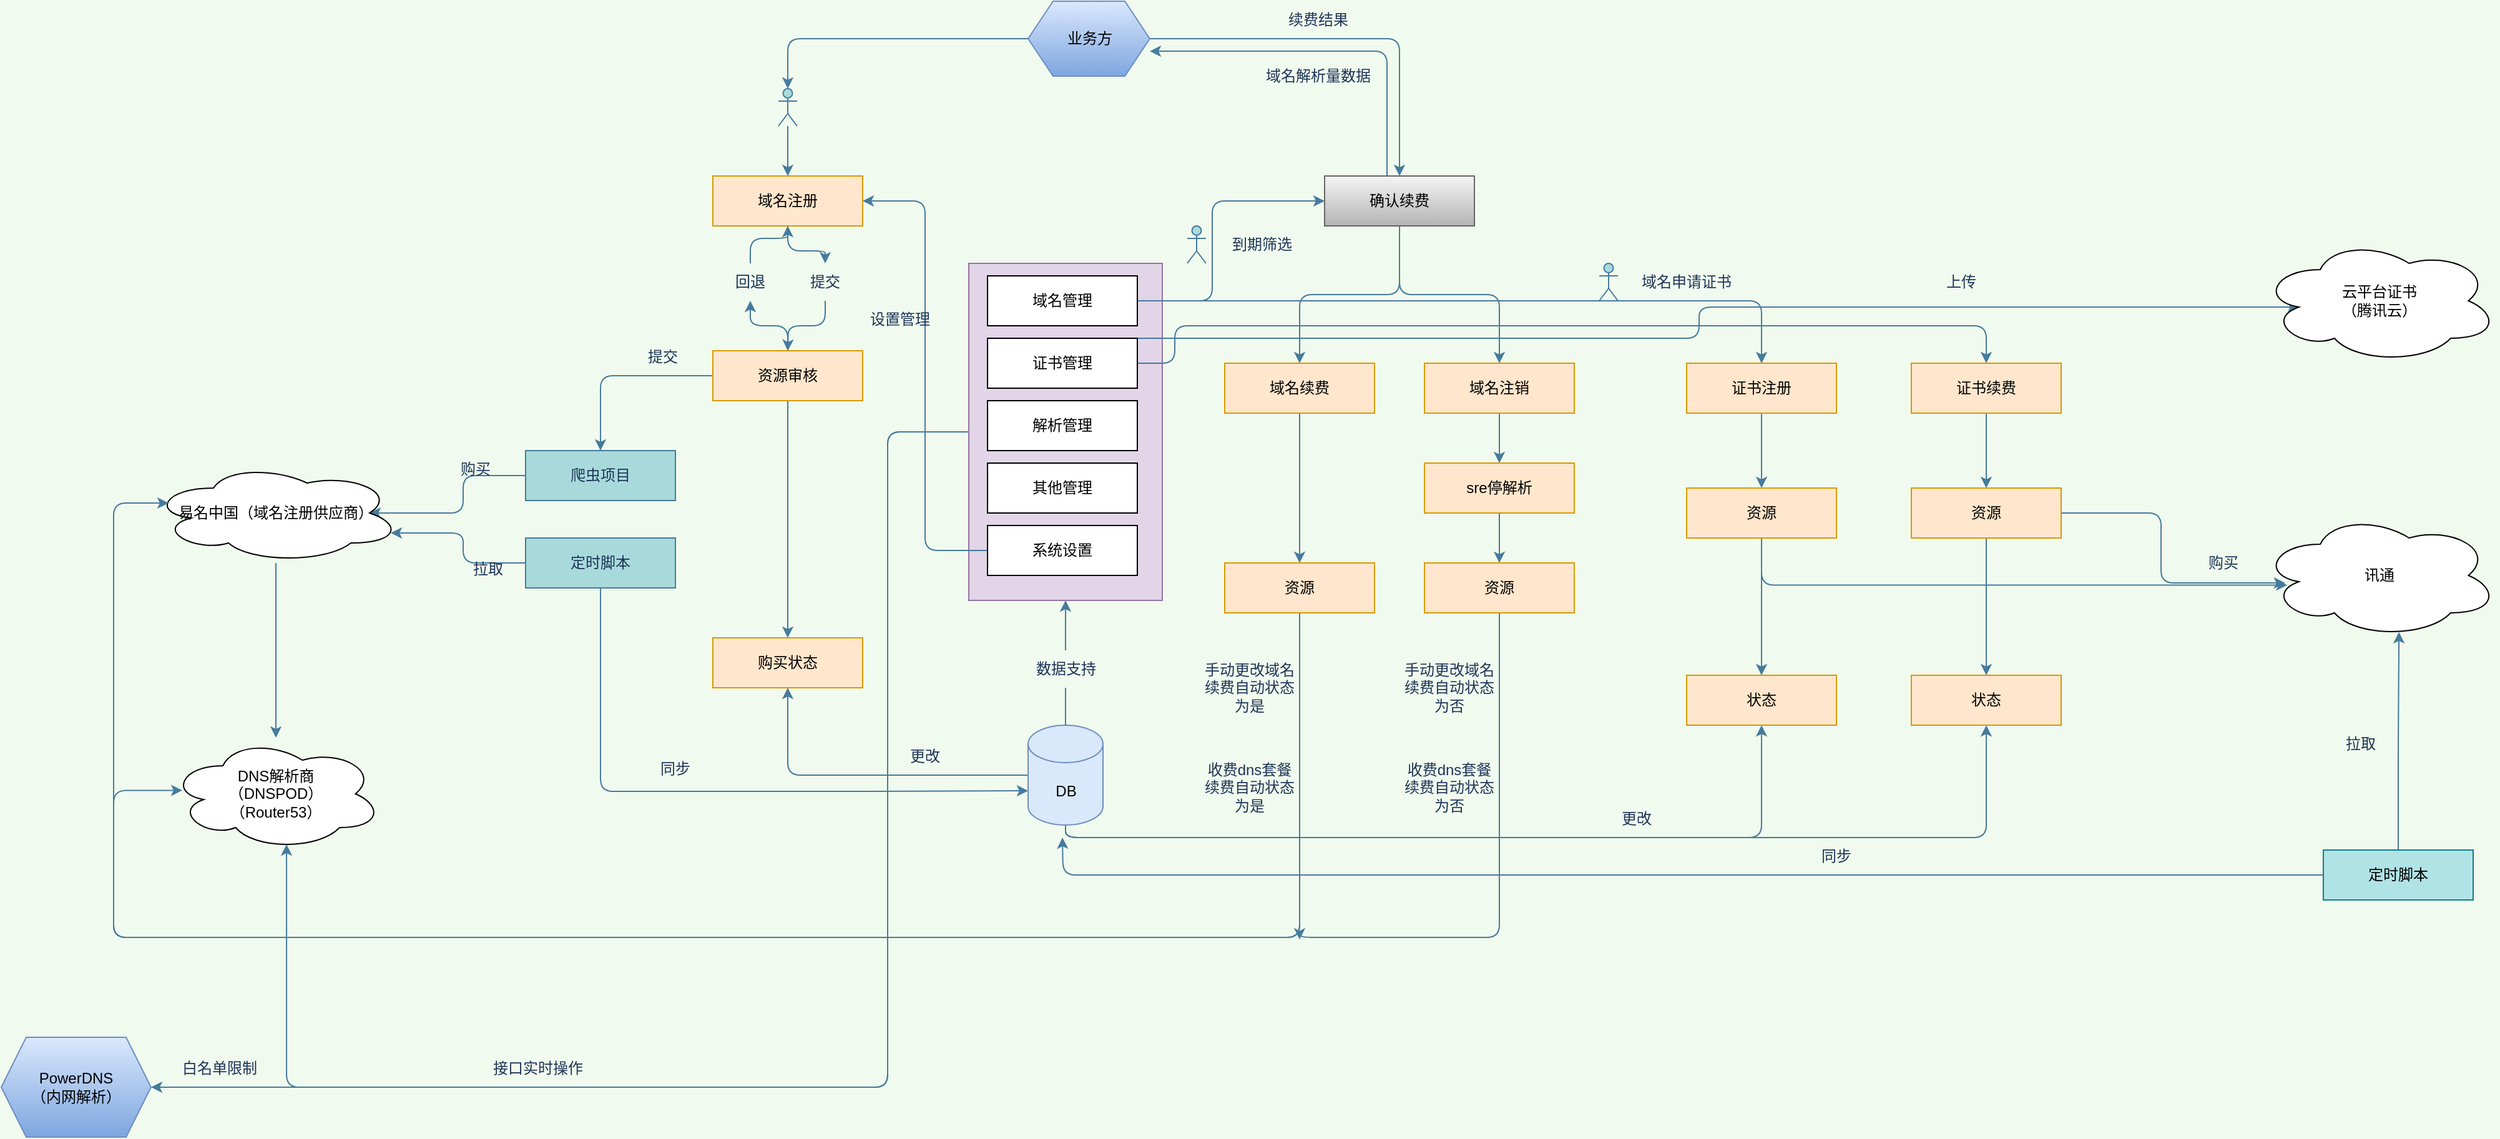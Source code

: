 <mxfile version="15.8.3" type="github">
  <diagram id="C5RBs43oDa-KdzZeNtuy" name="Page-1">
    <mxGraphModel dx="2970" dy="2104" grid="1" gridSize="10" guides="1" tooltips="1" connect="1" arrows="1" fold="1" page="1" pageScale="1" pageWidth="827" pageHeight="1169" background="#F1FAEE" math="0" shadow="0">
      <root>
        <mxCell id="WIyWlLk6GJQsqaUBKTNV-0" />
        <mxCell id="WIyWlLk6GJQsqaUBKTNV-1" parent="WIyWlLk6GJQsqaUBKTNV-0" />
        <mxCell id="NiHceYWHQyxMRy1g1fNh-12" style="edgeStyle=orthogonalEdgeStyle;orthogonalLoop=1;jettySize=auto;html=1;entryX=0.5;entryY=0;entryDx=0;entryDy=0;fontColor=#1D3557;strokeColor=#457B9D;fillColor=#A8DADC;" edge="1" parent="WIyWlLk6GJQsqaUBKTNV-1" source="WIyWlLk6GJQsqaUBKTNV-3" target="NiHceYWHQyxMRy1g1fNh-5">
          <mxGeometry relative="1" as="geometry" />
        </mxCell>
        <mxCell id="WIyWlLk6GJQsqaUBKTNV-3" value="域名注册" style="whiteSpace=wrap;html=1;fontSize=12;glass=0;strokeWidth=1;shadow=0;fillColor=#ffe6cc;strokeColor=#d79b00;" parent="WIyWlLk6GJQsqaUBKTNV-1" vertex="1">
          <mxGeometry x="210" y="80" width="120" height="40" as="geometry" />
        </mxCell>
        <mxCell id="NiHceYWHQyxMRy1g1fNh-10" style="edgeStyle=orthogonalEdgeStyle;orthogonalLoop=1;jettySize=auto;html=1;fontColor=#1D3557;strokeColor=#457B9D;fillColor=#A8DADC;" edge="1" parent="WIyWlLk6GJQsqaUBKTNV-1" source="NiHceYWHQyxMRy1g1fNh-0" target="NiHceYWHQyxMRy1g1fNh-9">
          <mxGeometry relative="1" as="geometry" />
        </mxCell>
        <mxCell id="NiHceYWHQyxMRy1g1fNh-17" style="edgeStyle=orthogonalEdgeStyle;orthogonalLoop=1;jettySize=auto;html=1;fontColor=#1D3557;strokeColor=#457B9D;fillColor=#A8DADC;" edge="1" parent="WIyWlLk6GJQsqaUBKTNV-1" source="NiHceYWHQyxMRy1g1fNh-0" target="NiHceYWHQyxMRy1g1fNh-15">
          <mxGeometry relative="1" as="geometry" />
        </mxCell>
        <mxCell id="NiHceYWHQyxMRy1g1fNh-26" style="edgeStyle=orthogonalEdgeStyle;orthogonalLoop=1;jettySize=auto;html=1;entryX=0.5;entryY=0;entryDx=0;entryDy=0;fontColor=#1D3557;strokeColor=#457B9D;fillColor=#A8DADC;" edge="1" parent="WIyWlLk6GJQsqaUBKTNV-1" source="NiHceYWHQyxMRy1g1fNh-0" target="NiHceYWHQyxMRy1g1fNh-2">
          <mxGeometry relative="1" as="geometry" />
        </mxCell>
        <mxCell id="NiHceYWHQyxMRy1g1fNh-0" value="资源审核" style="whiteSpace=wrap;html=1;fontSize=12;glass=0;strokeWidth=1;shadow=0;fillColor=#ffe6cc;strokeColor=#d79b00;" vertex="1" parent="WIyWlLk6GJQsqaUBKTNV-1">
          <mxGeometry x="210" y="220" width="120" height="40" as="geometry" />
        </mxCell>
        <mxCell id="NiHceYWHQyxMRy1g1fNh-2" value="购买状态" style="whiteSpace=wrap;html=1;fontSize=12;glass=0;strokeWidth=1;shadow=0;fillColor=#ffe6cc;strokeColor=#d79b00;" vertex="1" parent="WIyWlLk6GJQsqaUBKTNV-1">
          <mxGeometry x="210" y="450" width="120" height="40" as="geometry" />
        </mxCell>
        <mxCell id="NiHceYWHQyxMRy1g1fNh-13" style="edgeStyle=orthogonalEdgeStyle;orthogonalLoop=1;jettySize=auto;html=1;fontColor=#1D3557;strokeColor=#457B9D;fillColor=#A8DADC;" edge="1" parent="WIyWlLk6GJQsqaUBKTNV-1" source="NiHceYWHQyxMRy1g1fNh-5">
          <mxGeometry relative="1" as="geometry">
            <mxPoint x="270" y="220" as="targetPoint" />
          </mxGeometry>
        </mxCell>
        <mxCell id="NiHceYWHQyxMRy1g1fNh-5" value="提交" style="text;html=1;strokeColor=none;fillColor=none;align=center;verticalAlign=middle;whiteSpace=wrap;fontColor=#1D3557;" vertex="1" parent="WIyWlLk6GJQsqaUBKTNV-1">
          <mxGeometry x="270" y="150" width="60" height="30" as="geometry" />
        </mxCell>
        <mxCell id="NiHceYWHQyxMRy1g1fNh-11" value="" style="edgeStyle=orthogonalEdgeStyle;orthogonalLoop=1;jettySize=auto;html=1;fontColor=#1D3557;strokeColor=#457B9D;fillColor=#A8DADC;" edge="1" parent="WIyWlLk6GJQsqaUBKTNV-1" source="NiHceYWHQyxMRy1g1fNh-9" target="WIyWlLk6GJQsqaUBKTNV-3">
          <mxGeometry relative="1" as="geometry" />
        </mxCell>
        <mxCell id="NiHceYWHQyxMRy1g1fNh-9" value="回退" style="text;html=1;strokeColor=none;fillColor=none;align=center;verticalAlign=middle;whiteSpace=wrap;fontColor=#1D3557;" vertex="1" parent="WIyWlLk6GJQsqaUBKTNV-1">
          <mxGeometry x="210" y="150" width="60" height="30" as="geometry" />
        </mxCell>
        <mxCell id="NiHceYWHQyxMRy1g1fNh-20" style="edgeStyle=orthogonalEdgeStyle;orthogonalLoop=1;jettySize=auto;html=1;entryX=0.875;entryY=0.5;entryDx=0;entryDy=0;entryPerimeter=0;fontColor=#1D3557;strokeColor=#457B9D;fillColor=#A8DADC;" edge="1" parent="WIyWlLk6GJQsqaUBKTNV-1" source="NiHceYWHQyxMRy1g1fNh-15" target="NiHceYWHQyxMRy1g1fNh-19">
          <mxGeometry relative="1" as="geometry" />
        </mxCell>
        <mxCell id="NiHceYWHQyxMRy1g1fNh-15" value="爬虫项目" style="whiteSpace=wrap;html=1;fontSize=12;glass=0;strokeWidth=1;shadow=0;fillColor=#A8DADC;strokeColor=#457B9D;fontColor=#1D3557;" vertex="1" parent="WIyWlLk6GJQsqaUBKTNV-1">
          <mxGeometry x="60" y="300" width="120" height="40" as="geometry" />
        </mxCell>
        <mxCell id="NiHceYWHQyxMRy1g1fNh-23" style="edgeStyle=orthogonalEdgeStyle;orthogonalLoop=1;jettySize=auto;html=1;entryX=0.96;entryY=0.7;entryDx=0;entryDy=0;entryPerimeter=0;fontColor=#1D3557;strokeColor=#457B9D;fillColor=#A8DADC;" edge="1" parent="WIyWlLk6GJQsqaUBKTNV-1" source="NiHceYWHQyxMRy1g1fNh-16" target="NiHceYWHQyxMRy1g1fNh-19">
          <mxGeometry relative="1" as="geometry" />
        </mxCell>
        <mxCell id="NiHceYWHQyxMRy1g1fNh-28" style="edgeStyle=orthogonalEdgeStyle;orthogonalLoop=1;jettySize=auto;html=1;entryX=0;entryY=0;entryDx=0;entryDy=52.5;entryPerimeter=0;fontColor=#1D3557;strokeColor=#457B9D;fillColor=#A8DADC;" edge="1" parent="WIyWlLk6GJQsqaUBKTNV-1" source="NiHceYWHQyxMRy1g1fNh-16" target="NiHceYWHQyxMRy1g1fNh-27">
          <mxGeometry relative="1" as="geometry">
            <Array as="points">
              <mxPoint x="120" y="573" />
              <mxPoint x="320" y="573" />
            </Array>
          </mxGeometry>
        </mxCell>
        <mxCell id="NiHceYWHQyxMRy1g1fNh-16" value="定时脚本" style="whiteSpace=wrap;html=1;fontSize=12;glass=0;strokeWidth=1;shadow=0;fillColor=#A8DADC;strokeColor=#457B9D;fontColor=#1D3557;" vertex="1" parent="WIyWlLk6GJQsqaUBKTNV-1">
          <mxGeometry x="60" y="370" width="120" height="40" as="geometry" />
        </mxCell>
        <mxCell id="NiHceYWHQyxMRy1g1fNh-18" value="提交" style="text;html=1;strokeColor=none;fillColor=none;align=center;verticalAlign=middle;whiteSpace=wrap;fontColor=#1D3557;" vertex="1" parent="WIyWlLk6GJQsqaUBKTNV-1">
          <mxGeometry x="140" y="210" width="60" height="30" as="geometry" />
        </mxCell>
        <mxCell id="NiHceYWHQyxMRy1g1fNh-51" style="edgeStyle=orthogonalEdgeStyle;orthogonalLoop=1;jettySize=auto;html=1;fontColor=#1D3557;strokeColor=#457B9D;fillColor=#A8DADC;" edge="1" parent="WIyWlLk6GJQsqaUBKTNV-1" source="NiHceYWHQyxMRy1g1fNh-19" target="NiHceYWHQyxMRy1g1fNh-38">
          <mxGeometry relative="1" as="geometry" />
        </mxCell>
        <mxCell id="NiHceYWHQyxMRy1g1fNh-19" value="易名中国（域名注册供应商）" style="ellipse;shape=cloud;whiteSpace=wrap;html=1;" vertex="1" parent="WIyWlLk6GJQsqaUBKTNV-1">
          <mxGeometry x="-240" y="310" width="200" height="80" as="geometry" />
        </mxCell>
        <mxCell id="NiHceYWHQyxMRy1g1fNh-21" value="购买" style="text;html=1;strokeColor=none;fillColor=none;align=center;verticalAlign=middle;whiteSpace=wrap;fontColor=#1D3557;" vertex="1" parent="WIyWlLk6GJQsqaUBKTNV-1">
          <mxGeometry x="-10" y="300" width="60" height="30" as="geometry" />
        </mxCell>
        <mxCell id="NiHceYWHQyxMRy1g1fNh-24" value="拉取" style="text;html=1;strokeColor=none;fillColor=none;align=center;verticalAlign=middle;whiteSpace=wrap;fontColor=#1D3557;" vertex="1" parent="WIyWlLk6GJQsqaUBKTNV-1">
          <mxGeometry y="380" width="60" height="30" as="geometry" />
        </mxCell>
        <mxCell id="NiHceYWHQyxMRy1g1fNh-31" style="edgeStyle=orthogonalEdgeStyle;orthogonalLoop=1;jettySize=auto;html=1;entryX=0.5;entryY=1;entryDx=0;entryDy=0;fontColor=#1D3557;strokeColor=#457B9D;fillColor=#A8DADC;" edge="1" parent="WIyWlLk6GJQsqaUBKTNV-1" source="NiHceYWHQyxMRy1g1fNh-27" target="NiHceYWHQyxMRy1g1fNh-2">
          <mxGeometry relative="1" as="geometry" />
        </mxCell>
        <mxCell id="NiHceYWHQyxMRy1g1fNh-35" style="edgeStyle=orthogonalEdgeStyle;orthogonalLoop=1;jettySize=auto;html=1;entryX=0.5;entryY=1;entryDx=0;entryDy=0;fontColor=#1D3557;strokeColor=#457B9D;fillColor=#A8DADC;startArrow=none;" edge="1" parent="WIyWlLk6GJQsqaUBKTNV-1" source="NiHceYWHQyxMRy1g1fNh-36" target="NiHceYWHQyxMRy1g1fNh-34">
          <mxGeometry relative="1" as="geometry" />
        </mxCell>
        <mxCell id="NiHceYWHQyxMRy1g1fNh-123" style="edgeStyle=orthogonalEdgeStyle;orthogonalLoop=1;jettySize=auto;html=1;entryX=0.5;entryY=1;entryDx=0;entryDy=0;fontColor=#1D3557;strokeColor=#457B9D;fillColor=#A8DADC;" edge="1" parent="WIyWlLk6GJQsqaUBKTNV-1" source="NiHceYWHQyxMRy1g1fNh-27" target="NiHceYWHQyxMRy1g1fNh-107">
          <mxGeometry relative="1" as="geometry">
            <Array as="points">
              <mxPoint x="493" y="610" />
              <mxPoint x="1050" y="610" />
            </Array>
          </mxGeometry>
        </mxCell>
        <mxCell id="NiHceYWHQyxMRy1g1fNh-124" style="edgeStyle=orthogonalEdgeStyle;orthogonalLoop=1;jettySize=auto;html=1;entryX=0.5;entryY=1;entryDx=0;entryDy=0;fontColor=#1D3557;strokeColor=#457B9D;fillColor=#A8DADC;" edge="1" parent="WIyWlLk6GJQsqaUBKTNV-1" source="NiHceYWHQyxMRy1g1fNh-27" target="NiHceYWHQyxMRy1g1fNh-108">
          <mxGeometry relative="1" as="geometry">
            <Array as="points">
              <mxPoint x="493" y="610" />
              <mxPoint x="1230" y="610" />
            </Array>
          </mxGeometry>
        </mxCell>
        <mxCell id="NiHceYWHQyxMRy1g1fNh-27" value="DB" style="shape=cylinder3;whiteSpace=wrap;html=1;boundedLbl=1;backgroundOutline=1;size=15;strokeColor=#6c8ebf;fillColor=#dae8fc;" vertex="1" parent="WIyWlLk6GJQsqaUBKTNV-1">
          <mxGeometry x="462.5" y="520" width="60" height="80" as="geometry" />
        </mxCell>
        <mxCell id="NiHceYWHQyxMRy1g1fNh-29" value="同步" style="text;html=1;strokeColor=none;fillColor=none;align=center;verticalAlign=middle;whiteSpace=wrap;fontColor=#1D3557;" vertex="1" parent="WIyWlLk6GJQsqaUBKTNV-1">
          <mxGeometry x="150" y="540" width="60" height="30" as="geometry" />
        </mxCell>
        <mxCell id="NiHceYWHQyxMRy1g1fNh-32" value="更改" style="text;html=1;strokeColor=none;fillColor=none;align=center;verticalAlign=middle;whiteSpace=wrap;fontColor=#1D3557;" vertex="1" parent="WIyWlLk6GJQsqaUBKTNV-1">
          <mxGeometry x="350" y="530" width="60" height="30" as="geometry" />
        </mxCell>
        <mxCell id="NiHceYWHQyxMRy1g1fNh-88" style="edgeStyle=orthogonalEdgeStyle;orthogonalLoop=1;jettySize=auto;html=1;entryX=0.55;entryY=0.95;entryDx=0;entryDy=0;entryPerimeter=0;fontColor=#1D3557;strokeColor=#457B9D;fillColor=#A8DADC;" edge="1" parent="WIyWlLk6GJQsqaUBKTNV-1" source="NiHceYWHQyxMRy1g1fNh-34" target="NiHceYWHQyxMRy1g1fNh-38">
          <mxGeometry relative="1" as="geometry">
            <Array as="points">
              <mxPoint x="350" y="285" />
              <mxPoint x="350" y="810" />
              <mxPoint x="-131" y="810" />
            </Array>
          </mxGeometry>
        </mxCell>
        <mxCell id="NiHceYWHQyxMRy1g1fNh-90" style="edgeStyle=orthogonalEdgeStyle;orthogonalLoop=1;jettySize=auto;html=1;entryX=1;entryY=0.5;entryDx=0;entryDy=0;fontColor=#1D3557;strokeColor=#457B9D;fillColor=#A8DADC;" edge="1" parent="WIyWlLk6GJQsqaUBKTNV-1" source="NiHceYWHQyxMRy1g1fNh-34" target="NiHceYWHQyxMRy1g1fNh-89">
          <mxGeometry relative="1" as="geometry">
            <Array as="points">
              <mxPoint x="350" y="285" />
              <mxPoint x="350" y="810" />
              <mxPoint x="-210" y="810" />
            </Array>
          </mxGeometry>
        </mxCell>
        <mxCell id="NiHceYWHQyxMRy1g1fNh-34" value="" style="whiteSpace=wrap;html=1;fontSize=12;glass=0;strokeWidth=1;shadow=0;fillColor=#e1d5e7;strokeColor=#9673a6;" vertex="1" parent="WIyWlLk6GJQsqaUBKTNV-1">
          <mxGeometry x="415" y="150" width="155" height="270" as="geometry" />
        </mxCell>
        <mxCell id="NiHceYWHQyxMRy1g1fNh-36" value="数据支持" style="text;html=1;strokeColor=none;fillColor=none;align=center;verticalAlign=middle;whiteSpace=wrap;fontColor=#1D3557;" vertex="1" parent="WIyWlLk6GJQsqaUBKTNV-1">
          <mxGeometry x="462.5" y="460" width="60" height="30" as="geometry" />
        </mxCell>
        <mxCell id="NiHceYWHQyxMRy1g1fNh-37" value="" style="edgeStyle=orthogonalEdgeStyle;orthogonalLoop=1;jettySize=auto;html=1;entryX=0.5;entryY=1;entryDx=0;entryDy=0;fontColor=#1D3557;strokeColor=#457B9D;fillColor=#A8DADC;endArrow=none;" edge="1" parent="WIyWlLk6GJQsqaUBKTNV-1" source="NiHceYWHQyxMRy1g1fNh-27" target="NiHceYWHQyxMRy1g1fNh-36">
          <mxGeometry relative="1" as="geometry">
            <mxPoint x="490" y="520" as="sourcePoint" />
            <mxPoint x="490" y="380" as="targetPoint" />
          </mxGeometry>
        </mxCell>
        <mxCell id="NiHceYWHQyxMRy1g1fNh-38" value="DNS解析商&lt;br&gt;（DNSPOD）&lt;br&gt;（Router53）" style="ellipse;shape=cloud;whiteSpace=wrap;html=1;" vertex="1" parent="WIyWlLk6GJQsqaUBKTNV-1">
          <mxGeometry x="-225" y="530" width="170" height="90" as="geometry" />
        </mxCell>
        <mxCell id="NiHceYWHQyxMRy1g1fNh-44" style="edgeStyle=orthogonalEdgeStyle;orthogonalLoop=1;jettySize=auto;html=1;entryX=0.5;entryY=0;entryDx=0;entryDy=0;fontColor=#1D3557;strokeColor=#457B9D;fillColor=#A8DADC;" edge="1" parent="WIyWlLk6GJQsqaUBKTNV-1" source="NiHceYWHQyxMRy1g1fNh-39" target="WIyWlLk6GJQsqaUBKTNV-3">
          <mxGeometry relative="1" as="geometry" />
        </mxCell>
        <mxCell id="NiHceYWHQyxMRy1g1fNh-39" value="" style="shape=umlActor;verticalLabelPosition=bottom;verticalAlign=top;html=1;outlineConnect=0;fontColor=#1D3557;strokeColor=#457B9D;fillColor=#A8DADC;" vertex="1" parent="WIyWlLk6GJQsqaUBKTNV-1">
          <mxGeometry x="262.5" y="10" width="15" height="30" as="geometry" />
        </mxCell>
        <mxCell id="NiHceYWHQyxMRy1g1fNh-59" style="edgeStyle=orthogonalEdgeStyle;orthogonalLoop=1;jettySize=auto;html=1;entryX=0;entryY=0.5;entryDx=0;entryDy=0;fontColor=#1D3557;strokeColor=#457B9D;fillColor=#A8DADC;" edge="1" parent="WIyWlLk6GJQsqaUBKTNV-1" source="NiHceYWHQyxMRy1g1fNh-52" target="NiHceYWHQyxMRy1g1fNh-57">
          <mxGeometry relative="1" as="geometry">
            <Array as="points">
              <mxPoint x="610" y="180" />
              <mxPoint x="610" y="100" />
            </Array>
          </mxGeometry>
        </mxCell>
        <mxCell id="NiHceYWHQyxMRy1g1fNh-97" style="edgeStyle=orthogonalEdgeStyle;orthogonalLoop=1;jettySize=auto;html=1;entryX=0.5;entryY=0;entryDx=0;entryDy=0;fontColor=#1D3557;strokeColor=#457B9D;fillColor=#A8DADC;" edge="1" parent="WIyWlLk6GJQsqaUBKTNV-1" source="NiHceYWHQyxMRy1g1fNh-52" target="NiHceYWHQyxMRy1g1fNh-95">
          <mxGeometry relative="1" as="geometry" />
        </mxCell>
        <mxCell id="NiHceYWHQyxMRy1g1fNh-52" value="域名管理" style="whiteSpace=wrap;html=1;fontSize=12;glass=0;strokeWidth=1;shadow=0;" vertex="1" parent="WIyWlLk6GJQsqaUBKTNV-1">
          <mxGeometry x="430" y="160" width="120" height="40" as="geometry" />
        </mxCell>
        <mxCell id="NiHceYWHQyxMRy1g1fNh-102" style="edgeStyle=orthogonalEdgeStyle;orthogonalLoop=1;jettySize=auto;html=1;entryX=0.5;entryY=0;entryDx=0;entryDy=0;fontColor=#1D3557;strokeColor=#457B9D;fillColor=#A8DADC;" edge="1" parent="WIyWlLk6GJQsqaUBKTNV-1" source="NiHceYWHQyxMRy1g1fNh-53" target="NiHceYWHQyxMRy1g1fNh-96">
          <mxGeometry relative="1" as="geometry">
            <Array as="points">
              <mxPoint x="580" y="230" />
              <mxPoint x="580" y="200" />
              <mxPoint x="1230" y="200" />
            </Array>
          </mxGeometry>
        </mxCell>
        <mxCell id="NiHceYWHQyxMRy1g1fNh-130" style="edgeStyle=orthogonalEdgeStyle;orthogonalLoop=1;jettySize=auto;html=1;entryX=0.16;entryY=0.55;entryDx=0;entryDy=0;entryPerimeter=0;fontColor=#1D3557;strokeColor=#457B9D;fillColor=#A8DADC;" edge="1" parent="WIyWlLk6GJQsqaUBKTNV-1" source="NiHceYWHQyxMRy1g1fNh-53" target="NiHceYWHQyxMRy1g1fNh-129">
          <mxGeometry relative="1" as="geometry">
            <Array as="points">
              <mxPoint x="1000" y="210" />
              <mxPoint x="1000" y="185" />
            </Array>
          </mxGeometry>
        </mxCell>
        <mxCell id="NiHceYWHQyxMRy1g1fNh-53" value="证书管理" style="whiteSpace=wrap;html=1;fontSize=12;glass=0;strokeWidth=1;shadow=0;" vertex="1" parent="WIyWlLk6GJQsqaUBKTNV-1">
          <mxGeometry x="430" y="210" width="120" height="40" as="geometry" />
        </mxCell>
        <mxCell id="NiHceYWHQyxMRy1g1fNh-54" value="解析管理" style="whiteSpace=wrap;html=1;fontSize=12;glass=0;strokeWidth=1;shadow=0;" vertex="1" parent="WIyWlLk6GJQsqaUBKTNV-1">
          <mxGeometry x="430" y="260" width="120" height="40" as="geometry" />
        </mxCell>
        <mxCell id="NiHceYWHQyxMRy1g1fNh-55" value="其他管理" style="whiteSpace=wrap;html=1;fontSize=12;glass=0;strokeWidth=1;shadow=0;" vertex="1" parent="WIyWlLk6GJQsqaUBKTNV-1">
          <mxGeometry x="430" y="310" width="120" height="40" as="geometry" />
        </mxCell>
        <mxCell id="NiHceYWHQyxMRy1g1fNh-127" style="edgeStyle=orthogonalEdgeStyle;orthogonalLoop=1;jettySize=auto;html=1;entryX=1;entryY=0.5;entryDx=0;entryDy=0;fontColor=#1D3557;strokeColor=#457B9D;fillColor=#A8DADC;" edge="1" parent="WIyWlLk6GJQsqaUBKTNV-1" source="NiHceYWHQyxMRy1g1fNh-56" target="WIyWlLk6GJQsqaUBKTNV-3">
          <mxGeometry relative="1" as="geometry" />
        </mxCell>
        <mxCell id="NiHceYWHQyxMRy1g1fNh-56" value="系统设置" style="whiteSpace=wrap;html=1;fontSize=12;glass=0;strokeWidth=1;shadow=0;" vertex="1" parent="WIyWlLk6GJQsqaUBKTNV-1">
          <mxGeometry x="430" y="360" width="120" height="40" as="geometry" />
        </mxCell>
        <mxCell id="NiHceYWHQyxMRy1g1fNh-68" style="edgeStyle=orthogonalEdgeStyle;orthogonalLoop=1;jettySize=auto;html=1;entryX=1;entryY=0.667;entryDx=0;entryDy=0;entryPerimeter=0;fontColor=#1D3557;strokeColor=#457B9D;fillColor=#A8DADC;" edge="1" parent="WIyWlLk6GJQsqaUBKTNV-1" source="NiHceYWHQyxMRy1g1fNh-57" target="NiHceYWHQyxMRy1g1fNh-65">
          <mxGeometry relative="1" as="geometry">
            <Array as="points">
              <mxPoint x="750" y="-20" />
            </Array>
          </mxGeometry>
        </mxCell>
        <mxCell id="NiHceYWHQyxMRy1g1fNh-72" value="" style="edgeStyle=orthogonalEdgeStyle;orthogonalLoop=1;jettySize=auto;html=1;fontColor=#1D3557;strokeColor=#457B9D;fillColor=#A8DADC;" edge="1" parent="WIyWlLk6GJQsqaUBKTNV-1" source="NiHceYWHQyxMRy1g1fNh-57" target="NiHceYWHQyxMRy1g1fNh-71">
          <mxGeometry relative="1" as="geometry" />
        </mxCell>
        <mxCell id="NiHceYWHQyxMRy1g1fNh-73" style="edgeStyle=orthogonalEdgeStyle;orthogonalLoop=1;jettySize=auto;html=1;entryX=0.5;entryY=0;entryDx=0;entryDy=0;fontColor=#1D3557;strokeColor=#457B9D;fillColor=#A8DADC;" edge="1" parent="WIyWlLk6GJQsqaUBKTNV-1" source="NiHceYWHQyxMRy1g1fNh-57" target="NiHceYWHQyxMRy1g1fNh-64">
          <mxGeometry relative="1" as="geometry" />
        </mxCell>
        <mxCell id="NiHceYWHQyxMRy1g1fNh-57" value="确认续费" style="whiteSpace=wrap;html=1;fontSize=12;glass=0;strokeWidth=1;shadow=0;fillColor=#f5f5f5;strokeColor=#666666;gradientColor=#b3b3b3;" vertex="1" parent="WIyWlLk6GJQsqaUBKTNV-1">
          <mxGeometry x="700" y="80" width="120" height="40" as="geometry" />
        </mxCell>
        <mxCell id="NiHceYWHQyxMRy1g1fNh-60" value="" style="shape=umlActor;verticalLabelPosition=bottom;verticalAlign=top;html=1;outlineConnect=0;fontColor=#1D3557;strokeColor=#457B9D;fillColor=#A8DADC;" vertex="1" parent="WIyWlLk6GJQsqaUBKTNV-1">
          <mxGeometry x="590" y="120" width="15" height="30" as="geometry" />
        </mxCell>
        <mxCell id="NiHceYWHQyxMRy1g1fNh-63" value="到期筛选" style="text;html=1;strokeColor=none;fillColor=none;align=center;verticalAlign=middle;whiteSpace=wrap;fontColor=#1D3557;" vertex="1" parent="WIyWlLk6GJQsqaUBKTNV-1">
          <mxGeometry x="620" y="120" width="60" height="30" as="geometry" />
        </mxCell>
        <mxCell id="NiHceYWHQyxMRy1g1fNh-77" style="edgeStyle=orthogonalEdgeStyle;orthogonalLoop=1;jettySize=auto;html=1;fontColor=#1D3557;strokeColor=#457B9D;fillColor=#A8DADC;" edge="1" parent="WIyWlLk6GJQsqaUBKTNV-1" source="NiHceYWHQyxMRy1g1fNh-64" target="NiHceYWHQyxMRy1g1fNh-74">
          <mxGeometry relative="1" as="geometry" />
        </mxCell>
        <mxCell id="NiHceYWHQyxMRy1g1fNh-64" value="域名续费" style="whiteSpace=wrap;html=1;fontSize=12;glass=0;strokeWidth=1;shadow=0;fillColor=#ffe6cc;strokeColor=#d79b00;" vertex="1" parent="WIyWlLk6GJQsqaUBKTNV-1">
          <mxGeometry x="620" y="230" width="120" height="40" as="geometry" />
        </mxCell>
        <mxCell id="NiHceYWHQyxMRy1g1fNh-66" style="edgeStyle=orthogonalEdgeStyle;orthogonalLoop=1;jettySize=auto;html=1;entryX=0.5;entryY=0;entryDx=0;entryDy=0;entryPerimeter=0;fontColor=#1D3557;strokeColor=#457B9D;fillColor=#A8DADC;" edge="1" parent="WIyWlLk6GJQsqaUBKTNV-1" source="NiHceYWHQyxMRy1g1fNh-65" target="NiHceYWHQyxMRy1g1fNh-39">
          <mxGeometry relative="1" as="geometry" />
        </mxCell>
        <mxCell id="NiHceYWHQyxMRy1g1fNh-67" style="edgeStyle=orthogonalEdgeStyle;orthogonalLoop=1;jettySize=auto;html=1;fontColor=#1D3557;strokeColor=#457B9D;fillColor=#A8DADC;" edge="1" parent="WIyWlLk6GJQsqaUBKTNV-1" source="NiHceYWHQyxMRy1g1fNh-65" target="NiHceYWHQyxMRy1g1fNh-57">
          <mxGeometry relative="1" as="geometry" />
        </mxCell>
        <mxCell id="NiHceYWHQyxMRy1g1fNh-65" value="业务方" style="shape=hexagon;perimeter=hexagonPerimeter2;whiteSpace=wrap;html=1;fixedSize=1;strokeColor=#6c8ebf;fillColor=#dae8fc;gradientColor=#7ea6e0;" vertex="1" parent="WIyWlLk6GJQsqaUBKTNV-1">
          <mxGeometry x="462.5" y="-60" width="97.5" height="60" as="geometry" />
        </mxCell>
        <mxCell id="NiHceYWHQyxMRy1g1fNh-69" value="域名解析量数据" style="text;html=1;strokeColor=none;fillColor=none;align=center;verticalAlign=middle;whiteSpace=wrap;fontColor=#1D3557;" vertex="1" parent="WIyWlLk6GJQsqaUBKTNV-1">
          <mxGeometry x="650" y="-10" width="90" height="20" as="geometry" />
        </mxCell>
        <mxCell id="NiHceYWHQyxMRy1g1fNh-70" value="续费结果" style="text;html=1;strokeColor=none;fillColor=none;align=center;verticalAlign=middle;whiteSpace=wrap;fontColor=#1D3557;" vertex="1" parent="WIyWlLk6GJQsqaUBKTNV-1">
          <mxGeometry x="665" y="-60" width="60" height="30" as="geometry" />
        </mxCell>
        <mxCell id="NiHceYWHQyxMRy1g1fNh-78" value="" style="edgeStyle=orthogonalEdgeStyle;orthogonalLoop=1;jettySize=auto;html=1;fontColor=#1D3557;strokeColor=#457B9D;fillColor=#A8DADC;" edge="1" parent="WIyWlLk6GJQsqaUBKTNV-1" source="NiHceYWHQyxMRy1g1fNh-71" target="NiHceYWHQyxMRy1g1fNh-75">
          <mxGeometry relative="1" as="geometry" />
        </mxCell>
        <mxCell id="NiHceYWHQyxMRy1g1fNh-71" value="域名注销" style="whiteSpace=wrap;html=1;fontSize=12;glass=0;strokeWidth=1;shadow=0;fillColor=#ffe6cc;strokeColor=#d79b00;" vertex="1" parent="WIyWlLk6GJQsqaUBKTNV-1">
          <mxGeometry x="780" y="230" width="120" height="40" as="geometry" />
        </mxCell>
        <mxCell id="NiHceYWHQyxMRy1g1fNh-80" style="edgeStyle=orthogonalEdgeStyle;orthogonalLoop=1;jettySize=auto;html=1;entryX=0.07;entryY=0.4;entryDx=0;entryDy=0;entryPerimeter=0;fontColor=#1D3557;strokeColor=#457B9D;fillColor=#A8DADC;" edge="1" parent="WIyWlLk6GJQsqaUBKTNV-1" source="NiHceYWHQyxMRy1g1fNh-74" target="NiHceYWHQyxMRy1g1fNh-19">
          <mxGeometry relative="1" as="geometry">
            <Array as="points">
              <mxPoint x="680" y="690" />
              <mxPoint x="-270" y="690" />
              <mxPoint x="-270" y="342" />
            </Array>
          </mxGeometry>
        </mxCell>
        <mxCell id="NiHceYWHQyxMRy1g1fNh-86" style="edgeStyle=orthogonalEdgeStyle;orthogonalLoop=1;jettySize=auto;html=1;entryX=0.059;entryY=0.469;entryDx=0;entryDy=0;entryPerimeter=0;fontColor=#1D3557;strokeColor=#457B9D;fillColor=#A8DADC;" edge="1" parent="WIyWlLk6GJQsqaUBKTNV-1" source="NiHceYWHQyxMRy1g1fNh-74" target="NiHceYWHQyxMRy1g1fNh-38">
          <mxGeometry relative="1" as="geometry">
            <Array as="points">
              <mxPoint x="680" y="690" />
              <mxPoint x="-270" y="690" />
              <mxPoint x="-270" y="572" />
            </Array>
          </mxGeometry>
        </mxCell>
        <mxCell id="NiHceYWHQyxMRy1g1fNh-74" value="资源" style="whiteSpace=wrap;html=1;fontSize=12;glass=0;strokeWidth=1;shadow=0;fillColor=#ffe6cc;strokeColor=#d79b00;" vertex="1" parent="WIyWlLk6GJQsqaUBKTNV-1">
          <mxGeometry x="620" y="390" width="120" height="40" as="geometry" />
        </mxCell>
        <mxCell id="NiHceYWHQyxMRy1g1fNh-79" value="" style="edgeStyle=orthogonalEdgeStyle;orthogonalLoop=1;jettySize=auto;html=1;fontColor=#1D3557;strokeColor=#457B9D;fillColor=#A8DADC;" edge="1" parent="WIyWlLk6GJQsqaUBKTNV-1" source="NiHceYWHQyxMRy1g1fNh-75" target="NiHceYWHQyxMRy1g1fNh-76">
          <mxGeometry relative="1" as="geometry" />
        </mxCell>
        <mxCell id="NiHceYWHQyxMRy1g1fNh-75" value="sre停解析" style="whiteSpace=wrap;html=1;fontSize=12;glass=0;strokeWidth=1;shadow=0;fillColor=#ffe6cc;strokeColor=#d79b00;" vertex="1" parent="WIyWlLk6GJQsqaUBKTNV-1">
          <mxGeometry x="780" y="310" width="120" height="40" as="geometry" />
        </mxCell>
        <mxCell id="NiHceYWHQyxMRy1g1fNh-82" style="edgeStyle=orthogonalEdgeStyle;orthogonalLoop=1;jettySize=auto;html=1;fontColor=#1D3557;strokeColor=#457B9D;fillColor=#A8DADC;" edge="1" parent="WIyWlLk6GJQsqaUBKTNV-1" source="NiHceYWHQyxMRy1g1fNh-76">
          <mxGeometry relative="1" as="geometry">
            <mxPoint x="680" y="691.667" as="targetPoint" />
            <Array as="points">
              <mxPoint x="840" y="690" />
              <mxPoint x="680" y="690" />
            </Array>
          </mxGeometry>
        </mxCell>
        <mxCell id="NiHceYWHQyxMRy1g1fNh-76" value="资源" style="whiteSpace=wrap;html=1;fontSize=12;glass=0;strokeWidth=1;shadow=0;fillColor=#ffe6cc;strokeColor=#d79b00;" vertex="1" parent="WIyWlLk6GJQsqaUBKTNV-1">
          <mxGeometry x="780" y="390" width="120" height="40" as="geometry" />
        </mxCell>
        <mxCell id="NiHceYWHQyxMRy1g1fNh-81" value="手动更改域名续费自动状态&lt;br&gt;为是" style="text;html=1;strokeColor=none;fillColor=none;align=center;verticalAlign=middle;whiteSpace=wrap;fontColor=#1D3557;" vertex="1" parent="WIyWlLk6GJQsqaUBKTNV-1">
          <mxGeometry x="600" y="450" width="80" height="80" as="geometry" />
        </mxCell>
        <mxCell id="NiHceYWHQyxMRy1g1fNh-83" value="手动更改域名续费自动状态&lt;br&gt;为否" style="text;html=1;strokeColor=none;fillColor=none;align=center;verticalAlign=middle;whiteSpace=wrap;fontColor=#1D3557;" vertex="1" parent="WIyWlLk6GJQsqaUBKTNV-1">
          <mxGeometry x="760" y="450" width="80" height="80" as="geometry" />
        </mxCell>
        <mxCell id="NiHceYWHQyxMRy1g1fNh-84" value="收费dns套餐续费自动状态&lt;br&gt;为是" style="text;html=1;strokeColor=none;fillColor=none;align=center;verticalAlign=middle;whiteSpace=wrap;fontColor=#1D3557;" vertex="1" parent="WIyWlLk6GJQsqaUBKTNV-1">
          <mxGeometry x="600" y="530" width="80" height="80" as="geometry" />
        </mxCell>
        <mxCell id="NiHceYWHQyxMRy1g1fNh-85" value="收费dns套餐续费自动状态&lt;br&gt;为否" style="text;html=1;strokeColor=none;fillColor=none;align=center;verticalAlign=middle;whiteSpace=wrap;fontColor=#1D3557;" vertex="1" parent="WIyWlLk6GJQsqaUBKTNV-1">
          <mxGeometry x="760" y="530" width="80" height="80" as="geometry" />
        </mxCell>
        <mxCell id="NiHceYWHQyxMRy1g1fNh-89" value="PowerDNS&lt;br&gt;（内网解析）" style="shape=hexagon;perimeter=hexagonPerimeter2;whiteSpace=wrap;html=1;fixedSize=1;strokeColor=#6c8ebf;fillColor=#dae8fc;gradientColor=#7ea6e0;" vertex="1" parent="WIyWlLk6GJQsqaUBKTNV-1">
          <mxGeometry x="-360" y="770" width="120" height="80" as="geometry" />
        </mxCell>
        <mxCell id="NiHceYWHQyxMRy1g1fNh-91" value="白名单限制" style="text;html=1;strokeColor=none;fillColor=none;align=center;verticalAlign=middle;whiteSpace=wrap;fontColor=#1D3557;" vertex="1" parent="WIyWlLk6GJQsqaUBKTNV-1">
          <mxGeometry x="-230" y="780" width="90" height="30" as="geometry" />
        </mxCell>
        <mxCell id="NiHceYWHQyxMRy1g1fNh-94" value="接口实时操作" style="text;html=1;strokeColor=none;fillColor=none;align=center;verticalAlign=middle;whiteSpace=wrap;fontColor=#1D3557;" vertex="1" parent="WIyWlLk6GJQsqaUBKTNV-1">
          <mxGeometry x="10" y="780" width="120" height="30" as="geometry" />
        </mxCell>
        <mxCell id="NiHceYWHQyxMRy1g1fNh-103" value="" style="edgeStyle=orthogonalEdgeStyle;orthogonalLoop=1;jettySize=auto;html=1;fontColor=#1D3557;strokeColor=#457B9D;fillColor=#A8DADC;" edge="1" parent="WIyWlLk6GJQsqaUBKTNV-1" source="NiHceYWHQyxMRy1g1fNh-95" target="NiHceYWHQyxMRy1g1fNh-101">
          <mxGeometry relative="1" as="geometry" />
        </mxCell>
        <mxCell id="NiHceYWHQyxMRy1g1fNh-95" value="证书注册" style="whiteSpace=wrap;html=1;fontSize=12;glass=0;strokeWidth=1;shadow=0;fillColor=#ffe6cc;strokeColor=#d79b00;" vertex="1" parent="WIyWlLk6GJQsqaUBKTNV-1">
          <mxGeometry x="990" y="230" width="120" height="40" as="geometry" />
        </mxCell>
        <mxCell id="NiHceYWHQyxMRy1g1fNh-105" value="" style="edgeStyle=orthogonalEdgeStyle;orthogonalLoop=1;jettySize=auto;html=1;fontColor=#1D3557;strokeColor=#457B9D;fillColor=#A8DADC;" edge="1" parent="WIyWlLk6GJQsqaUBKTNV-1" source="NiHceYWHQyxMRy1g1fNh-96" target="NiHceYWHQyxMRy1g1fNh-104">
          <mxGeometry relative="1" as="geometry" />
        </mxCell>
        <mxCell id="NiHceYWHQyxMRy1g1fNh-96" value="证书续费" style="whiteSpace=wrap;html=1;fontSize=12;glass=0;strokeWidth=1;shadow=0;fillColor=#ffe6cc;strokeColor=#d79b00;" vertex="1" parent="WIyWlLk6GJQsqaUBKTNV-1">
          <mxGeometry x="1170" y="230" width="120" height="40" as="geometry" />
        </mxCell>
        <mxCell id="NiHceYWHQyxMRy1g1fNh-99" value="" style="shape=umlActor;verticalLabelPosition=bottom;verticalAlign=top;html=1;outlineConnect=0;fontColor=#1D3557;strokeColor=#457B9D;fillColor=#A8DADC;" vertex="1" parent="WIyWlLk6GJQsqaUBKTNV-1">
          <mxGeometry x="920" y="150" width="15" height="30" as="geometry" />
        </mxCell>
        <mxCell id="NiHceYWHQyxMRy1g1fNh-100" value="域名申请证书" style="text;html=1;strokeColor=none;fillColor=none;align=center;verticalAlign=middle;whiteSpace=wrap;fontColor=#1D3557;" vertex="1" parent="WIyWlLk6GJQsqaUBKTNV-1">
          <mxGeometry x="950" y="150" width="80" height="30" as="geometry" />
        </mxCell>
        <mxCell id="NiHceYWHQyxMRy1g1fNh-109" value="" style="edgeStyle=orthogonalEdgeStyle;orthogonalLoop=1;jettySize=auto;html=1;fontColor=#1D3557;strokeColor=#457B9D;fillColor=#A8DADC;" edge="1" parent="WIyWlLk6GJQsqaUBKTNV-1" source="NiHceYWHQyxMRy1g1fNh-101" target="NiHceYWHQyxMRy1g1fNh-107">
          <mxGeometry relative="1" as="geometry" />
        </mxCell>
        <mxCell id="NiHceYWHQyxMRy1g1fNh-111" style="edgeStyle=orthogonalEdgeStyle;orthogonalLoop=1;jettySize=auto;html=1;entryX=0.111;entryY=0.577;entryDx=0;entryDy=0;entryPerimeter=0;fontColor=#1D3557;strokeColor=#457B9D;fillColor=#A8DADC;" edge="1" parent="WIyWlLk6GJQsqaUBKTNV-1" source="NiHceYWHQyxMRy1g1fNh-101" target="NiHceYWHQyxMRy1g1fNh-106">
          <mxGeometry relative="1" as="geometry">
            <Array as="points">
              <mxPoint x="1050" y="408" />
            </Array>
          </mxGeometry>
        </mxCell>
        <mxCell id="NiHceYWHQyxMRy1g1fNh-101" value="资源" style="whiteSpace=wrap;html=1;fontSize=12;glass=0;strokeWidth=1;shadow=0;fillColor=#ffe6cc;strokeColor=#d79b00;" vertex="1" parent="WIyWlLk6GJQsqaUBKTNV-1">
          <mxGeometry x="990" y="330" width="120" height="40" as="geometry" />
        </mxCell>
        <mxCell id="NiHceYWHQyxMRy1g1fNh-110" value="" style="edgeStyle=orthogonalEdgeStyle;orthogonalLoop=1;jettySize=auto;html=1;fontColor=#1D3557;strokeColor=#457B9D;fillColor=#A8DADC;" edge="1" parent="WIyWlLk6GJQsqaUBKTNV-1" source="NiHceYWHQyxMRy1g1fNh-104" target="NiHceYWHQyxMRy1g1fNh-108">
          <mxGeometry relative="1" as="geometry" />
        </mxCell>
        <mxCell id="NiHceYWHQyxMRy1g1fNh-113" style="edgeStyle=orthogonalEdgeStyle;orthogonalLoop=1;jettySize=auto;html=1;entryX=0.102;entryY=0.56;entryDx=0;entryDy=0;entryPerimeter=0;fontColor=#1D3557;strokeColor=#457B9D;fillColor=#A8DADC;" edge="1" parent="WIyWlLk6GJQsqaUBKTNV-1" source="NiHceYWHQyxMRy1g1fNh-104" target="NiHceYWHQyxMRy1g1fNh-106">
          <mxGeometry relative="1" as="geometry" />
        </mxCell>
        <mxCell id="NiHceYWHQyxMRy1g1fNh-104" value="资源" style="whiteSpace=wrap;html=1;fontSize=12;glass=0;strokeWidth=1;shadow=0;fillColor=#ffe6cc;strokeColor=#d79b00;" vertex="1" parent="WIyWlLk6GJQsqaUBKTNV-1">
          <mxGeometry x="1170" y="330" width="120" height="40" as="geometry" />
        </mxCell>
        <mxCell id="NiHceYWHQyxMRy1g1fNh-106" value="讯通" style="ellipse;shape=cloud;whiteSpace=wrap;html=1;" vertex="1" parent="WIyWlLk6GJQsqaUBKTNV-1">
          <mxGeometry x="1450" y="350" width="190" height="100" as="geometry" />
        </mxCell>
        <mxCell id="NiHceYWHQyxMRy1g1fNh-107" value="状态" style="whiteSpace=wrap;html=1;fontSize=12;glass=0;strokeWidth=1;shadow=0;fillColor=#ffe6cc;strokeColor=#d79b00;" vertex="1" parent="WIyWlLk6GJQsqaUBKTNV-1">
          <mxGeometry x="990" y="480" width="120" height="40" as="geometry" />
        </mxCell>
        <mxCell id="NiHceYWHQyxMRy1g1fNh-108" value="状态" style="whiteSpace=wrap;html=1;fontSize=12;glass=0;strokeWidth=1;shadow=0;fillColor=#ffe6cc;strokeColor=#d79b00;" vertex="1" parent="WIyWlLk6GJQsqaUBKTNV-1">
          <mxGeometry x="1170" y="480" width="120" height="40" as="geometry" />
        </mxCell>
        <mxCell id="NiHceYWHQyxMRy1g1fNh-115" value="购买" style="text;html=1;strokeColor=none;fillColor=none;align=center;verticalAlign=middle;whiteSpace=wrap;fontColor=#1D3557;" vertex="1" parent="WIyWlLk6GJQsqaUBKTNV-1">
          <mxGeometry x="1390" y="375" width="60" height="30" as="geometry" />
        </mxCell>
        <mxCell id="NiHceYWHQyxMRy1g1fNh-119" style="edgeStyle=orthogonalEdgeStyle;orthogonalLoop=1;jettySize=auto;html=1;entryX=0.582;entryY=0.954;entryDx=0;entryDy=0;entryPerimeter=0;fontColor=#1D3557;strokeColor=#457B9D;fillColor=#A8DADC;" edge="1" parent="WIyWlLk6GJQsqaUBKTNV-1" source="NiHceYWHQyxMRy1g1fNh-116" target="NiHceYWHQyxMRy1g1fNh-106">
          <mxGeometry relative="1" as="geometry" />
        </mxCell>
        <mxCell id="NiHceYWHQyxMRy1g1fNh-120" style="edgeStyle=orthogonalEdgeStyle;orthogonalLoop=1;jettySize=auto;html=1;fontColor=#1D3557;strokeColor=#457B9D;fillColor=#A8DADC;" edge="1" parent="WIyWlLk6GJQsqaUBKTNV-1" source="NiHceYWHQyxMRy1g1fNh-116">
          <mxGeometry relative="1" as="geometry">
            <mxPoint x="490" y="610" as="targetPoint" />
          </mxGeometry>
        </mxCell>
        <mxCell id="NiHceYWHQyxMRy1g1fNh-116" value="定时脚本" style="whiteSpace=wrap;html=1;fontSize=12;glass=0;strokeWidth=1;shadow=0;fillColor=#b0e3e6;strokeColor=#0e8088;" vertex="1" parent="WIyWlLk6GJQsqaUBKTNV-1">
          <mxGeometry x="1500" y="620" width="120" height="40" as="geometry" />
        </mxCell>
        <mxCell id="NiHceYWHQyxMRy1g1fNh-121" value="同步" style="text;html=1;strokeColor=none;fillColor=none;align=center;verticalAlign=middle;whiteSpace=wrap;fontColor=#1D3557;" vertex="1" parent="WIyWlLk6GJQsqaUBKTNV-1">
          <mxGeometry x="1080" y="610" width="60" height="30" as="geometry" />
        </mxCell>
        <mxCell id="NiHceYWHQyxMRy1g1fNh-122" value="拉取" style="text;html=1;strokeColor=none;fillColor=none;align=center;verticalAlign=middle;whiteSpace=wrap;fontColor=#1D3557;" vertex="1" parent="WIyWlLk6GJQsqaUBKTNV-1">
          <mxGeometry x="1500" y="520" width="60" height="30" as="geometry" />
        </mxCell>
        <mxCell id="NiHceYWHQyxMRy1g1fNh-125" value="更改" style="text;html=1;strokeColor=none;fillColor=none;align=center;verticalAlign=middle;whiteSpace=wrap;fontColor=#1D3557;" vertex="1" parent="WIyWlLk6GJQsqaUBKTNV-1">
          <mxGeometry x="920" y="580" width="60" height="30" as="geometry" />
        </mxCell>
        <mxCell id="NiHceYWHQyxMRy1g1fNh-128" value="设置管理" style="text;html=1;strokeColor=none;fillColor=none;align=center;verticalAlign=middle;whiteSpace=wrap;fontColor=#1D3557;" vertex="1" parent="WIyWlLk6GJQsqaUBKTNV-1">
          <mxGeometry x="330" y="180" width="60" height="30" as="geometry" />
        </mxCell>
        <mxCell id="NiHceYWHQyxMRy1g1fNh-129" value="云平台证书&lt;br&gt;（腾讯云）" style="ellipse;shape=cloud;whiteSpace=wrap;html=1;" vertex="1" parent="WIyWlLk6GJQsqaUBKTNV-1">
          <mxGeometry x="1450" y="130" width="190" height="100" as="geometry" />
        </mxCell>
        <mxCell id="NiHceYWHQyxMRy1g1fNh-131" value="上传" style="text;html=1;strokeColor=none;fillColor=none;align=center;verticalAlign=middle;whiteSpace=wrap;fontColor=#1D3557;" vertex="1" parent="WIyWlLk6GJQsqaUBKTNV-1">
          <mxGeometry x="1180" y="150" width="60" height="30" as="geometry" />
        </mxCell>
      </root>
    </mxGraphModel>
  </diagram>
</mxfile>
